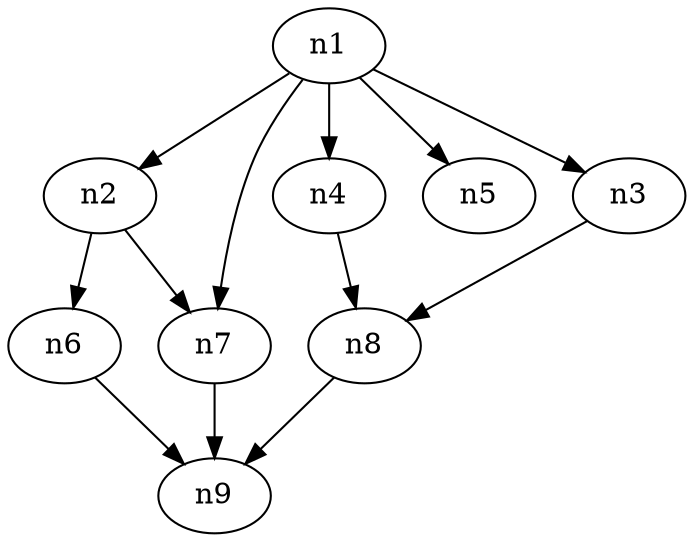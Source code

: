 digraph G {
	#http://charm.cs.uiuc.edu/users/arya/docs/6.pdf
	n1 [cost=2];
	n2 [cost=3];
	n3 [cost=3];
	n4 [cost=4];
	n5 [cost=5];
	n6 [cost=4];
	n7 [cost=4];
	n8 [cost=4];
	n9 [cost=1];

	n1 -> n2 [delay=4];
	n1 -> n3 [delay=1];
	n1 -> n4 [delay=1];
	n1 -> n5 [delay=1];
	n1 -> n7 [delay=10];

	n2 -> n6  [delay=1];
	n2 -> n7  [delay=1];
	n3 -> n8  [delay=1];
	n4 -> n8  [delay=1];

	n6 -> n9  [delay=5];
	n7 -> n9  [delay=6];
	n8 -> n9  [delay=5]
}